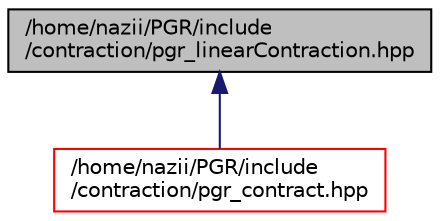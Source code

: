 digraph "/home/nazii/PGR/include/contraction/pgr_linearContraction.hpp"
{
  edge [fontname="Helvetica",fontsize="10",labelfontname="Helvetica",labelfontsize="10"];
  node [fontname="Helvetica",fontsize="10",shape=record];
  Node11 [label="/home/nazii/PGR/include\l/contraction/pgr_linearContraction.hpp",height=0.2,width=0.4,color="black", fillcolor="grey75", style="filled", fontcolor="black"];
  Node11 -> Node12 [dir="back",color="midnightblue",fontsize="10",style="solid",fontname="Helvetica"];
  Node12 [label="/home/nazii/PGR/include\l/contraction/pgr_contract.hpp",height=0.2,width=0.4,color="red", fillcolor="white", style="filled",URL="$pgr__contract_8hpp.html"];
}
